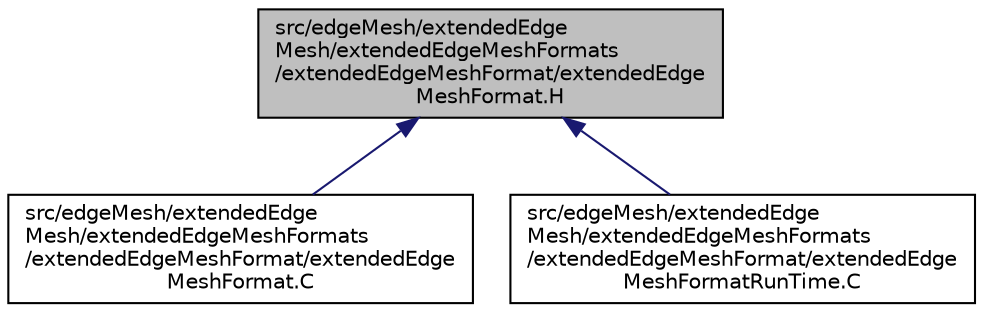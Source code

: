 digraph "src/edgeMesh/extendedEdgeMesh/extendedEdgeMeshFormats/extendedEdgeMeshFormat/extendedEdgeMeshFormat.H"
{
  bgcolor="transparent";
  edge [fontname="Helvetica",fontsize="10",labelfontname="Helvetica",labelfontsize="10"];
  node [fontname="Helvetica",fontsize="10",shape=record];
  Node1 [label="src/edgeMesh/extendedEdge\lMesh/extendedEdgeMeshFormats\l/extendedEdgeMeshFormat/extendedEdge\lMeshFormat.H",height=0.2,width=0.4,color="black", fillcolor="grey75", style="filled", fontcolor="black"];
  Node1 -> Node2 [dir="back",color="midnightblue",fontsize="10",style="solid",fontname="Helvetica"];
  Node2 [label="src/edgeMesh/extendedEdge\lMesh/extendedEdgeMeshFormats\l/extendedEdgeMeshFormat/extendedEdge\lMeshFormat.C",height=0.2,width=0.4,color="black",URL="$a04958.html"];
  Node1 -> Node3 [dir="back",color="midnightblue",fontsize="10",style="solid",fontname="Helvetica"];
  Node3 [label="src/edgeMesh/extendedEdge\lMesh/extendedEdgeMeshFormats\l/extendedEdgeMeshFormat/extendedEdge\lMeshFormatRunTime.C",height=0.2,width=0.4,color="black",URL="$a04960.html"];
}
